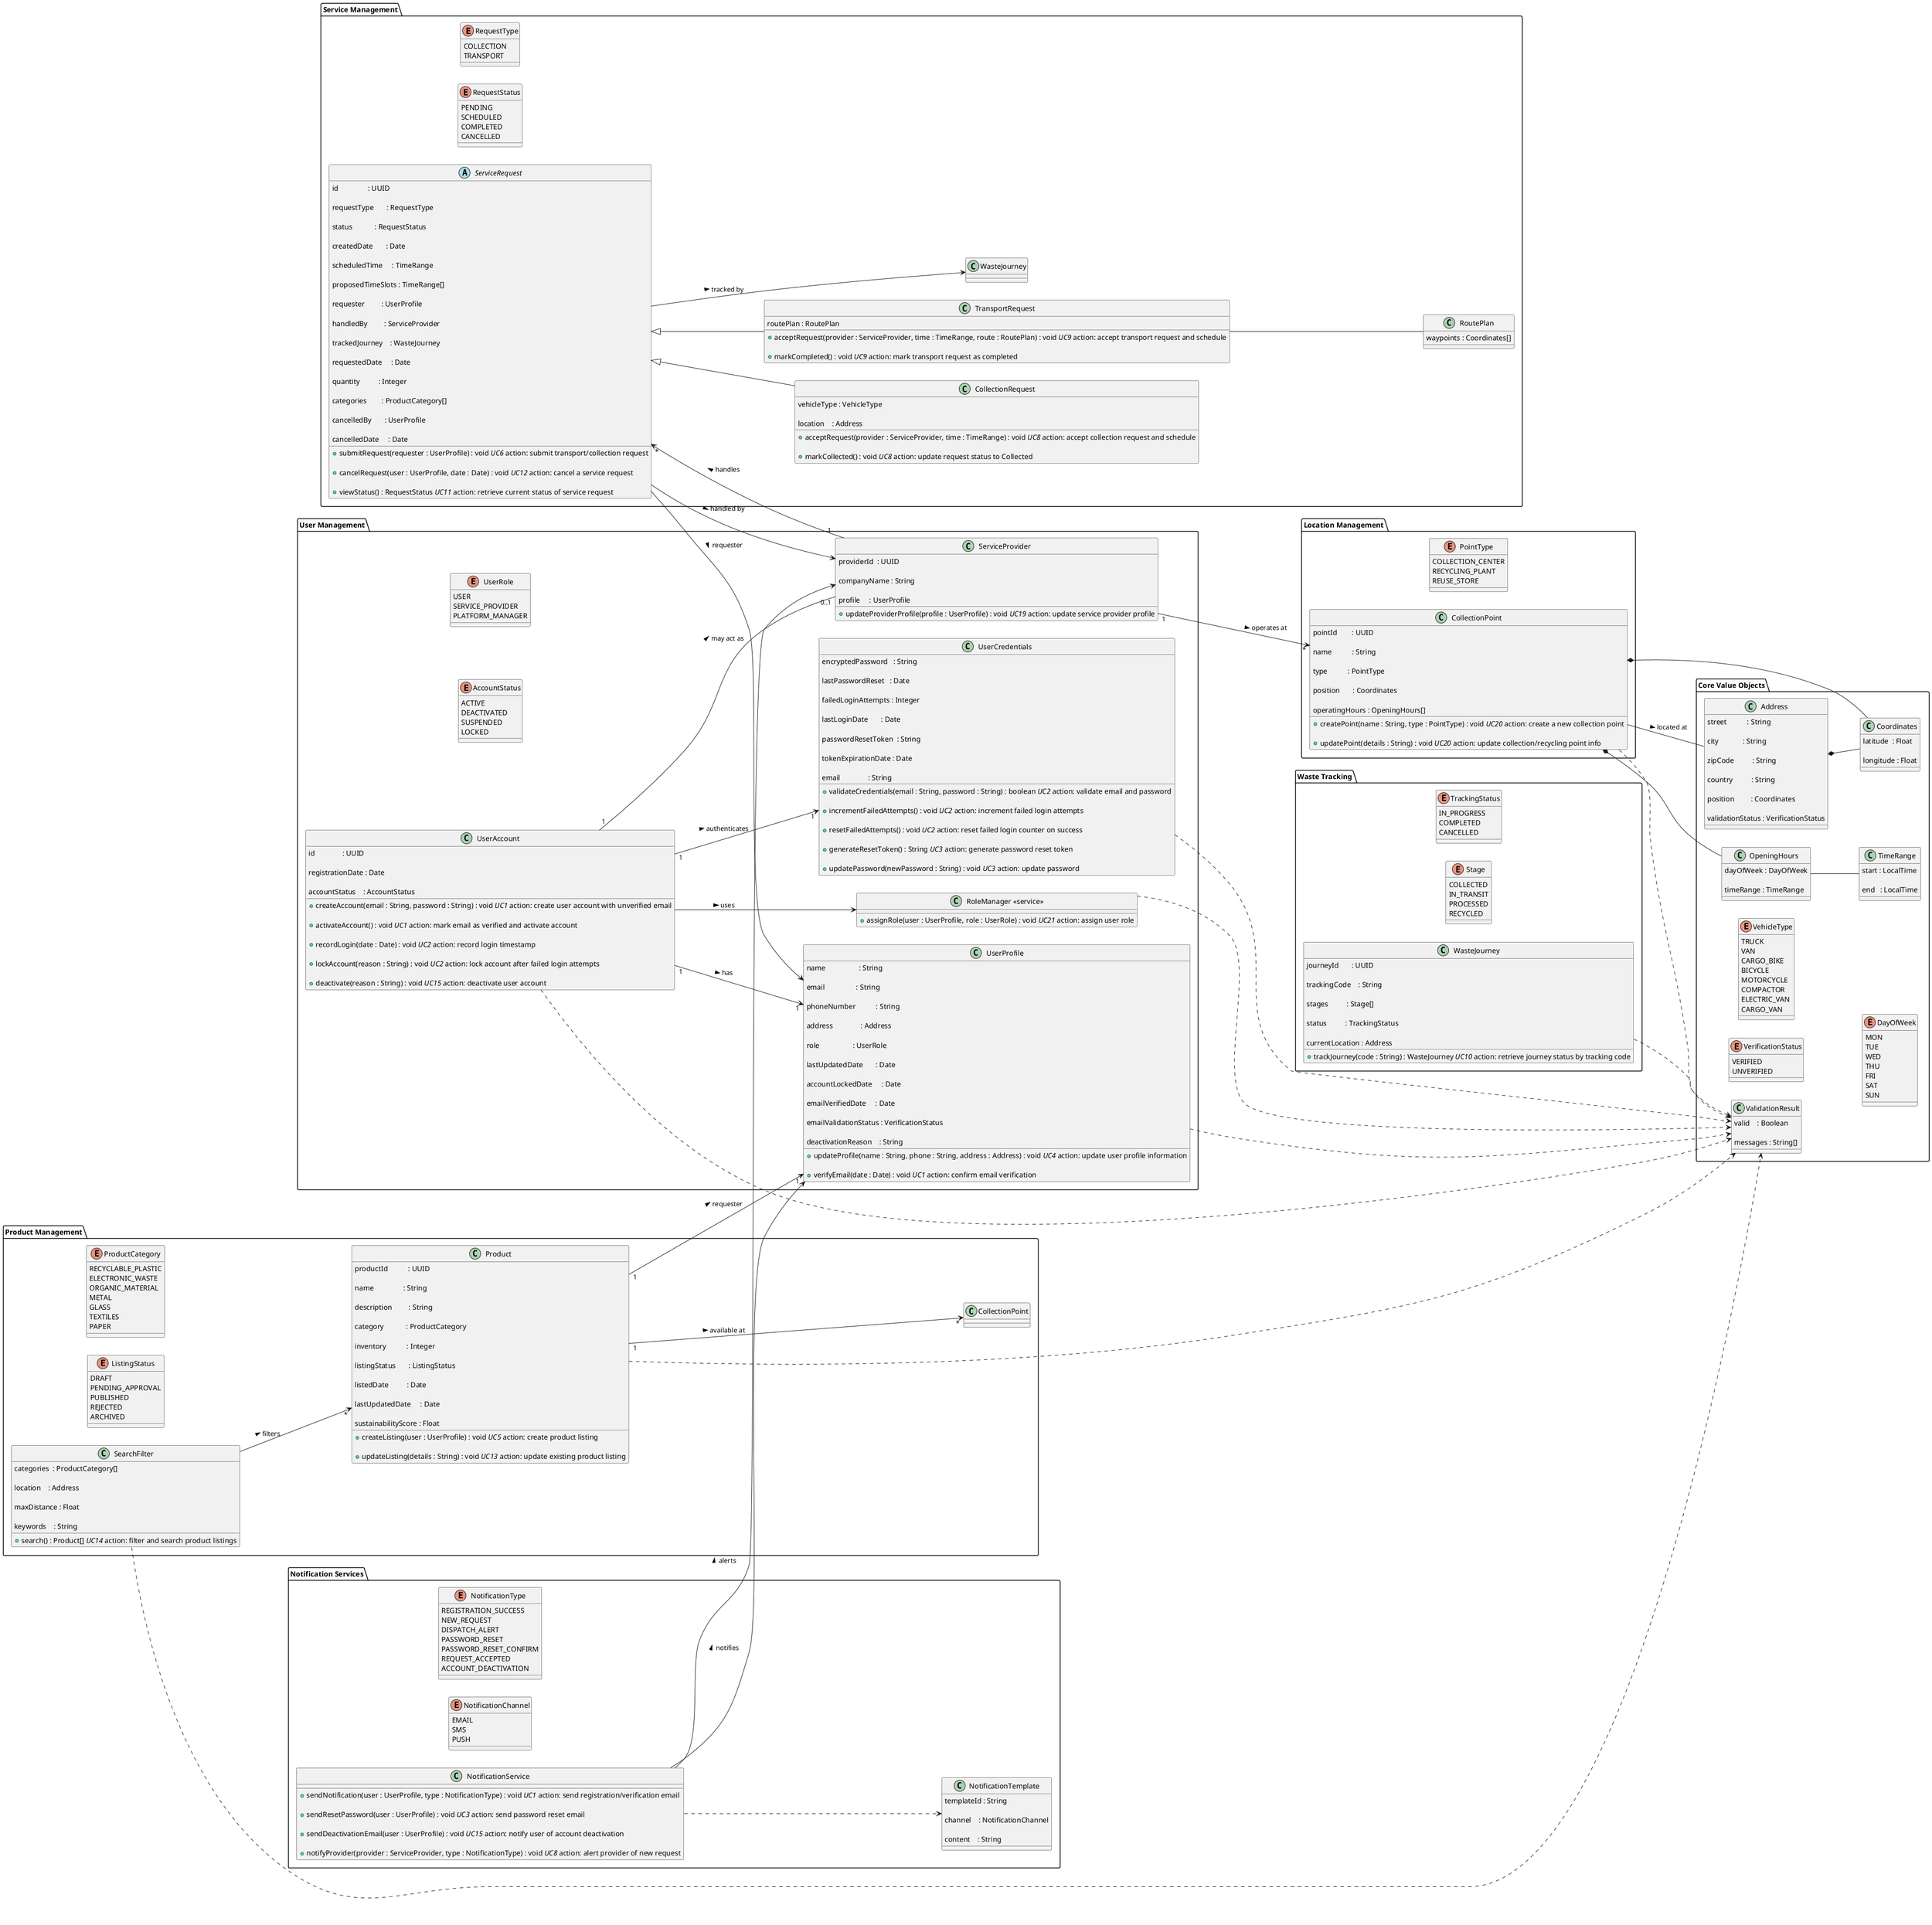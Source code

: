 @startuml
left to right direction
' ──────────────────────────────────────────────
'  CORE VALUE OBJECTS
' ──────────────────────────────────────────────
package "Core Value Objects" {
enum VerificationStatus {
VERIFIED
UNVERIFIED
}
enum VehicleType {
TRUCK
VAN
CARGO_BIKE
BICYCLE
MOTORCYCLE
COMPACTOR
ELECTRIC_VAN
CARGO_VAN
}
enum DayOfWeek {
MON
TUE
WED
THU
FRI
SAT
SUN
}
class ValidationResult {

valid    : Boolean

messages : String[]
}
class Coordinates {

latitude  : Float

longitude : Float
}
class Address {

street           : String

city             : String

zipCode          : String

country          : String

position         : Coordinates

validationStatus : VerificationStatus
}
class TimeRange {

start : LocalTime

end   : LocalTime
}
class OpeningHours {

dayOfWeek : DayOfWeek

timeRange : TimeRange
}
Address *-- Coordinates
OpeningHours -- TimeRange
}
' ──────────────────────────────────────────────
'  USER MANAGEMENT
' ──────────────────────────────────────────────
package "User Management" {
enum UserRole {
USER
SERVICE_PROVIDER
PLATFORM_MANAGER
}
enum AccountStatus {
ACTIVE
DEACTIVATED
SUSPENDED
LOCKED
}
class UserAccount {

id               : UUID

registrationDate : Date

accountStatus    : AccountStatus

+createAccount(email : String, password : String) : void //UC1 //action: create user account with unverified email

+activateAccount() : void //UC1 //action: mark email as verified and activate account

+recordLogin(date : Date) : void //UC2 //action: record login timestamp

+lockAccount(reason : String) : void //UC2 //action: lock account after failed login attempts

+deactivate(reason : String) : void //UC15 //action: deactivate user account
}
class UserProfile {

name                  : String

email                 : String

phoneNumber           : String

address               : Address

role                  : UserRole

lastUpdatedDate       : Date

accountLockedDate     : Date

emailVerifiedDate     : Date

emailValidationStatus : VerificationStatus

deactivationReason    : String

+updateProfile(name : String, phone : String, address : Address) : void //UC4 //action: update user profile information

+verifyEmail(date : Date) : void //UC1 //action: confirm email verification
}
class UserCredentials {

encryptedPassword   : String

lastPasswordReset   : Date

failedLoginAttempts : Integer

lastLoginDate       : Date

passwordResetToken  : String

tokenExpirationDate : Date

email               : String

+validateCredentials(email : String, password : String) : boolean //UC2 //action: validate email and password

+incrementFailedAttempts() : void //UC2 //action: increment failed login attempts

+resetFailedAttempts() : void //UC2 //action: reset failed login counter on success

+generateResetToken() : String //UC3 //action: generate password reset token

+updatePassword(newPassword : String) : void //UC3 //action: update password
}
class ServiceProvider {

providerId  : UUID

companyName : String

profile     : UserProfile

+updateProviderProfile(profile : UserProfile) : void //UC19 //action: update service provider profile
}
class "RoleManager <<service>>" as RoleManager {

+assignRole(user : UserProfile, role : UserRole) : void //UC21 //action: assign user role
}
UserAccount ..> ValidationResult
UserProfile ..> ValidationResult
UserCredentials ..> ValidationResult
RoleManager ..> ValidationResult
UserAccount "1" --> "1" UserProfile : has >
UserAccount "1" --> "1" UserCredentials : authenticates >
UserAccount --> RoleManager : uses >
UserAccount "1" -- "0..1" ServiceProvider : may act as >
}
' ──────────────────────────────────────────────
'  SERVICE MANAGEMENT
' ──────────────────────────────────────────────
package "Service Management" {
enum RequestType {
COLLECTION
TRANSPORT
}
enum RequestStatus {
PENDING
SCHEDULED
COMPLETED
CANCELLED
}
abstract class ServiceRequest {

id                : UUID

requestType       : RequestType

status            : RequestStatus

createdDate       : Date

scheduledTime     : TimeRange

proposedTimeSlots : TimeRange[]

requester         : UserProfile

handledBy         : ServiceProvider

trackedJourney    : WasteJourney

requestedDate     : Date

quantity          : Integer

categories        : ProductCategory[]

cancelledBy       : UserProfile

cancelledDate     : Date

+submitRequest(requester : UserProfile) : void //UC6 //action: submit transport/collection request

+cancelRequest(user : UserProfile, date : Date) : void //UC12 //action: cancel a service request

+viewStatus() : RequestStatus //UC11 //action: retrieve current status of service request
}
class CollectionRequest extends ServiceRequest {

vehicleType : VehicleType

location    : Address

+acceptRequest(provider : ServiceProvider, time : TimeRange) : void //UC8 //action: accept collection request and schedule

+markCollected() : void //UC8 //action: update request status to Collected
}
class TransportRequest extends ServiceRequest {

routePlan : RoutePlan

+acceptRequest(provider : ServiceProvider, time : TimeRange, route : RoutePlan) : void //UC9 //action: accept transport request and schedule

+markCompleted() : void //UC9 //action: mark transport request as completed
}

class RoutePlan {

waypoints : Coordinates[]
}
ServiceProvider "1" --> "*" ServiceRequest : handles >

TransportRequest -- RoutePlan
ServiceRequest --> WasteJourney : tracked by >
ServiceRequest --> UserProfile : requester >
ServiceRequest --> ServiceProvider : handled by >
}
' ──────────────────────────────────────────────
'  WASTE TRACKING
' ──────────────────────────────────────────────
package "Waste Tracking" {
enum TrackingStatus {
IN_PROGRESS
COMPLETED
CANCELLED
}
enum Stage {
COLLECTED
IN_TRANSIT
PROCESSED
RECYCLED
}
class WasteJourney {

journeyId       : UUID

trackingCode    : String

stages          : Stage[]

status          : TrackingStatus

currentLocation : Address

+trackJourney(code : String) : WasteJourney //UC10 //action: retrieve journey status by tracking code
}
WasteJourney ..> ValidationResult
}
' ──────────────────────────────────────────────
'  PRODUCT MANAGEMENT
' ──────────────────────────────────────────────
package "Product Management" {
enum ProductCategory {
RECYCLABLE_PLASTIC
ELECTRONIC_WASTE
ORGANIC_MATERIAL
METAL
GLASS
TEXTILES
PAPER
}
enum ListingStatus {
DRAFT
PENDING_APPROVAL
PUBLISHED
REJECTED
ARCHIVED
}
class Product {

productId           : UUID

name                : String

description         : String

category            : ProductCategory

inventory           : Integer

listingStatus       : ListingStatus

listedDate          : Date

lastUpdatedDate     : Date

sustainabilityScore : Float

+createListing(user : UserProfile) : void //UC5 //action: create product listing

+updateListing(details : String) : void //UC13 //action: update existing product listing
}
class SearchFilter {

categories  : ProductCategory[]

location    : Address

maxDistance : Float

keywords    : String

+search() : Product[] //UC14 //action: filter and search product listings
}
Product ..> ValidationResult
SearchFilter ..> ValidationResult
Product "1" --> "*" CollectionPoint : available at >
Product "1" --> "1" UserProfile      : requester >
SearchFilter --> "*" Product            : filters >
}
' ──────────────────────────────────────────────
'  LOCATION MANAGEMENT
' ──────────────────────────────────────────────
package "Location Management" {
enum PointType {
COLLECTION_CENTER
RECYCLING_PLANT
REUSE_STORE
}
class CollectionPoint {

pointId        : UUID

name           : String

type           : PointType

position       : Coordinates

operatingHours : OpeningHours[]

+createPoint(name : String, type : PointType) : void //UC20 //action: create a new collection point

+updatePoint(details : String) : void //UC20 //action: update collection/recycling point info
}
CollectionPoint ..> ValidationResult
CollectionPoint *-- Coordinates
CollectionPoint *-- OpeningHours
CollectionPoint -- Address : located at >
ServiceProvider "1" --> "*" CollectionPoint : operates at >
}
' ──────────────────────────────────────────────
'  NOTIFICATION SERVICES
' ──────────────────────────────────────────────
package "Notification Services" {
enum NotificationType {
REGISTRATION_SUCCESS
NEW_REQUEST
DISPATCH_ALERT
PASSWORD_RESET
PASSWORD_RESET_CONFIRM
REQUEST_ACCEPTED
ACCOUNT_DEACTIVATION
}
enum NotificationChannel{
EMAIL
SMS
PUSH
}
class NotificationTemplate {

templateId : String

channel    : NotificationChannel

content    : String
}
class NotificationService {

+sendNotification(user : UserProfile, type : NotificationType) : void //UC1 //action: send registration/verification email

+sendResetPassword(user : UserProfile) : void //UC3 //action: send password reset email

+sendDeactivationEmail(user : UserProfile) : void //UC15 //action: notify user of account deactivation

+notifyProvider(provider : ServiceProvider, type : NotificationType) : void //UC8 //action: alert provider of new request
}
NotificationService ..> NotificationTemplate
NotificationService --> UserProfile     : notifies >
NotificationService --> ServiceProvider : alerts >
}
@enduml